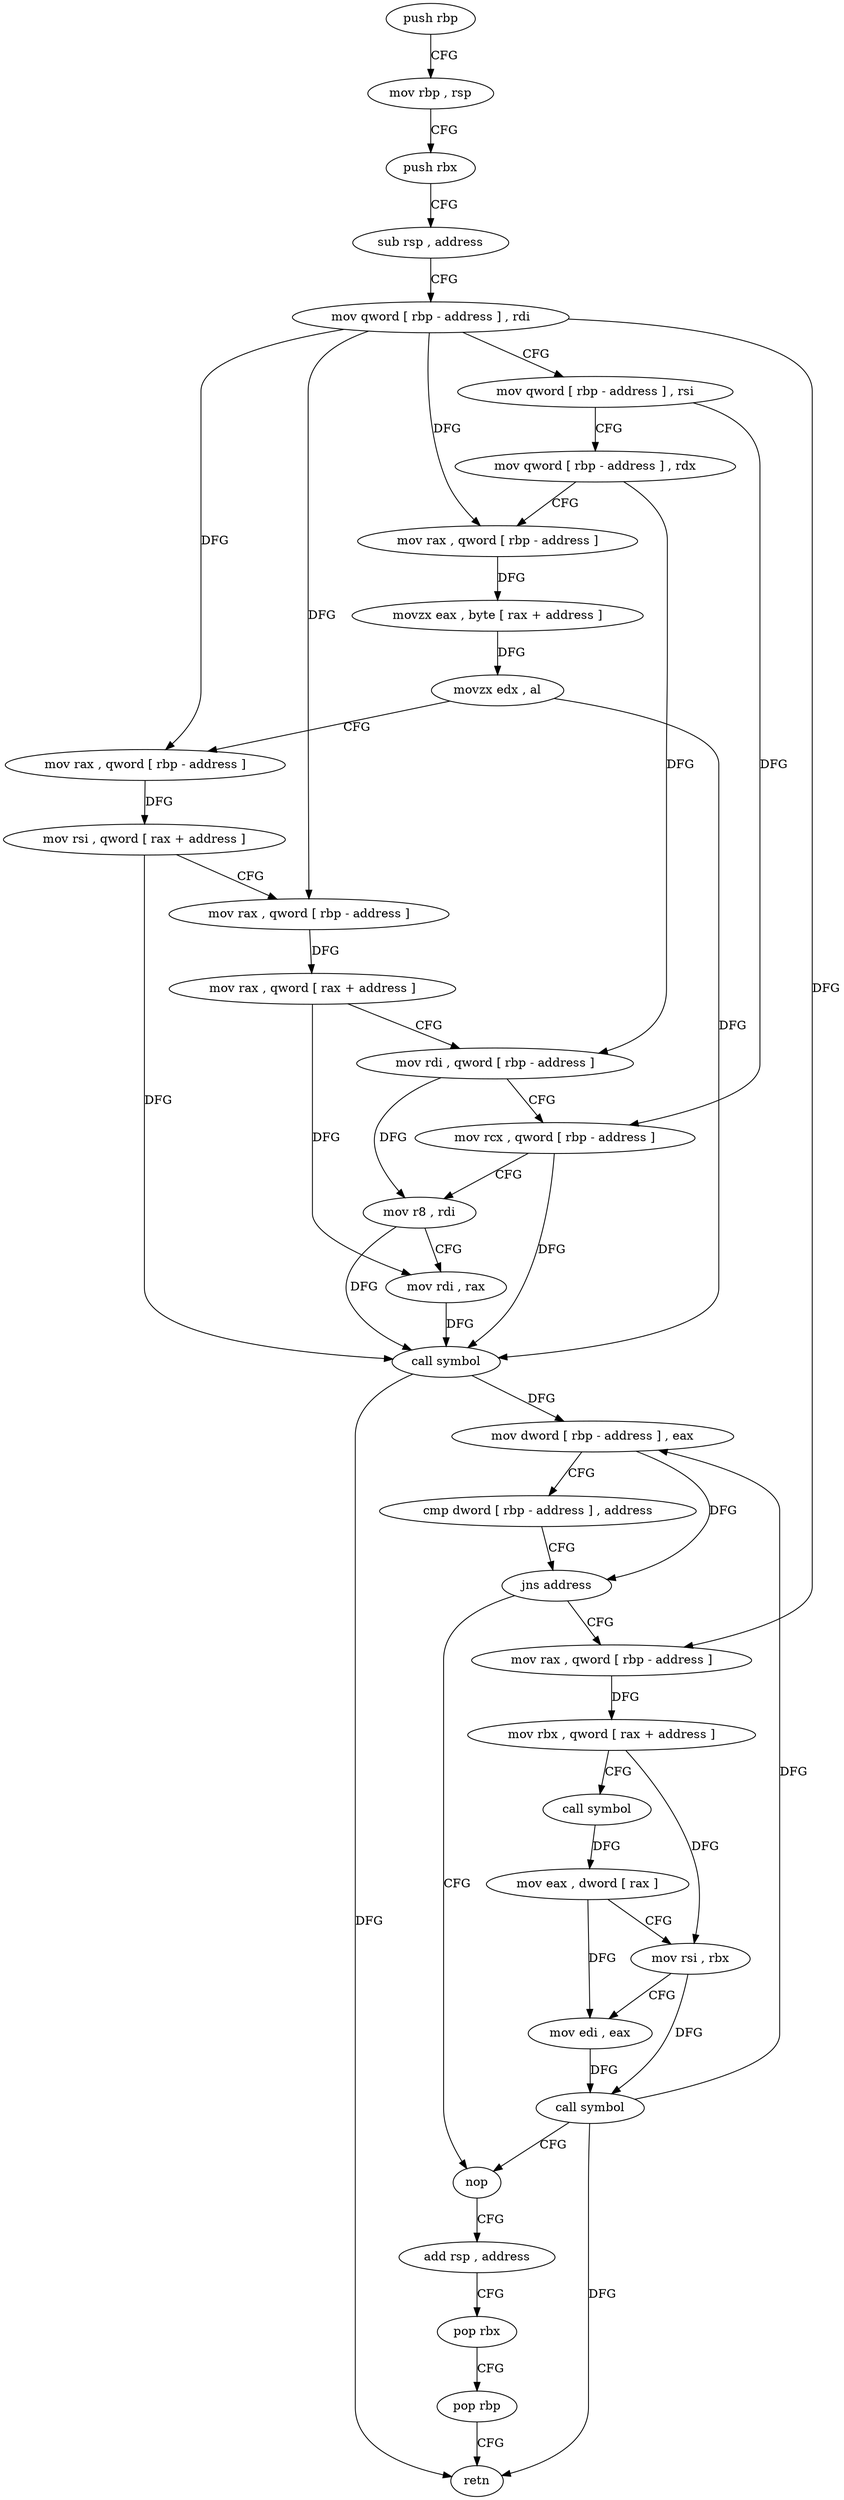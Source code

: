 digraph "func" {
"4249924" [label = "push rbp" ]
"4249925" [label = "mov rbp , rsp" ]
"4249928" [label = "push rbx" ]
"4249929" [label = "sub rsp , address" ]
"4249933" [label = "mov qword [ rbp - address ] , rdi" ]
"4249937" [label = "mov qword [ rbp - address ] , rsi" ]
"4249941" [label = "mov qword [ rbp - address ] , rdx" ]
"4249945" [label = "mov rax , qword [ rbp - address ]" ]
"4249949" [label = "movzx eax , byte [ rax + address ]" ]
"4249953" [label = "movzx edx , al" ]
"4249956" [label = "mov rax , qword [ rbp - address ]" ]
"4249960" [label = "mov rsi , qword [ rax + address ]" ]
"4249964" [label = "mov rax , qword [ rbp - address ]" ]
"4249968" [label = "mov rax , qword [ rax + address ]" ]
"4249972" [label = "mov rdi , qword [ rbp - address ]" ]
"4249976" [label = "mov rcx , qword [ rbp - address ]" ]
"4249980" [label = "mov r8 , rdi" ]
"4249983" [label = "mov rdi , rax" ]
"4249986" [label = "call symbol" ]
"4249991" [label = "mov dword [ rbp - address ] , eax" ]
"4249994" [label = "cmp dword [ rbp - address ] , address" ]
"4249998" [label = "jns address" ]
"4250025" [label = "nop" ]
"4250000" [label = "mov rax , qword [ rbp - address ]" ]
"4250026" [label = "add rsp , address" ]
"4250030" [label = "pop rbx" ]
"4250031" [label = "pop rbp" ]
"4250032" [label = "retn" ]
"4250004" [label = "mov rbx , qword [ rax + address ]" ]
"4250008" [label = "call symbol" ]
"4250013" [label = "mov eax , dword [ rax ]" ]
"4250015" [label = "mov rsi , rbx" ]
"4250018" [label = "mov edi , eax" ]
"4250020" [label = "call symbol" ]
"4249924" -> "4249925" [ label = "CFG" ]
"4249925" -> "4249928" [ label = "CFG" ]
"4249928" -> "4249929" [ label = "CFG" ]
"4249929" -> "4249933" [ label = "CFG" ]
"4249933" -> "4249937" [ label = "CFG" ]
"4249933" -> "4249945" [ label = "DFG" ]
"4249933" -> "4249956" [ label = "DFG" ]
"4249933" -> "4249964" [ label = "DFG" ]
"4249933" -> "4250000" [ label = "DFG" ]
"4249937" -> "4249941" [ label = "CFG" ]
"4249937" -> "4249976" [ label = "DFG" ]
"4249941" -> "4249945" [ label = "CFG" ]
"4249941" -> "4249972" [ label = "DFG" ]
"4249945" -> "4249949" [ label = "DFG" ]
"4249949" -> "4249953" [ label = "DFG" ]
"4249953" -> "4249956" [ label = "CFG" ]
"4249953" -> "4249986" [ label = "DFG" ]
"4249956" -> "4249960" [ label = "DFG" ]
"4249960" -> "4249964" [ label = "CFG" ]
"4249960" -> "4249986" [ label = "DFG" ]
"4249964" -> "4249968" [ label = "DFG" ]
"4249968" -> "4249972" [ label = "CFG" ]
"4249968" -> "4249983" [ label = "DFG" ]
"4249972" -> "4249976" [ label = "CFG" ]
"4249972" -> "4249980" [ label = "DFG" ]
"4249976" -> "4249980" [ label = "CFG" ]
"4249976" -> "4249986" [ label = "DFG" ]
"4249980" -> "4249983" [ label = "CFG" ]
"4249980" -> "4249986" [ label = "DFG" ]
"4249983" -> "4249986" [ label = "DFG" ]
"4249986" -> "4249991" [ label = "DFG" ]
"4249986" -> "4250032" [ label = "DFG" ]
"4249991" -> "4249994" [ label = "CFG" ]
"4249991" -> "4249998" [ label = "DFG" ]
"4249994" -> "4249998" [ label = "CFG" ]
"4249998" -> "4250025" [ label = "CFG" ]
"4249998" -> "4250000" [ label = "CFG" ]
"4250025" -> "4250026" [ label = "CFG" ]
"4250000" -> "4250004" [ label = "DFG" ]
"4250026" -> "4250030" [ label = "CFG" ]
"4250030" -> "4250031" [ label = "CFG" ]
"4250031" -> "4250032" [ label = "CFG" ]
"4250004" -> "4250008" [ label = "CFG" ]
"4250004" -> "4250015" [ label = "DFG" ]
"4250008" -> "4250013" [ label = "DFG" ]
"4250013" -> "4250015" [ label = "CFG" ]
"4250013" -> "4250018" [ label = "DFG" ]
"4250015" -> "4250018" [ label = "CFG" ]
"4250015" -> "4250020" [ label = "DFG" ]
"4250018" -> "4250020" [ label = "DFG" ]
"4250020" -> "4250025" [ label = "CFG" ]
"4250020" -> "4249991" [ label = "DFG" ]
"4250020" -> "4250032" [ label = "DFG" ]
}
